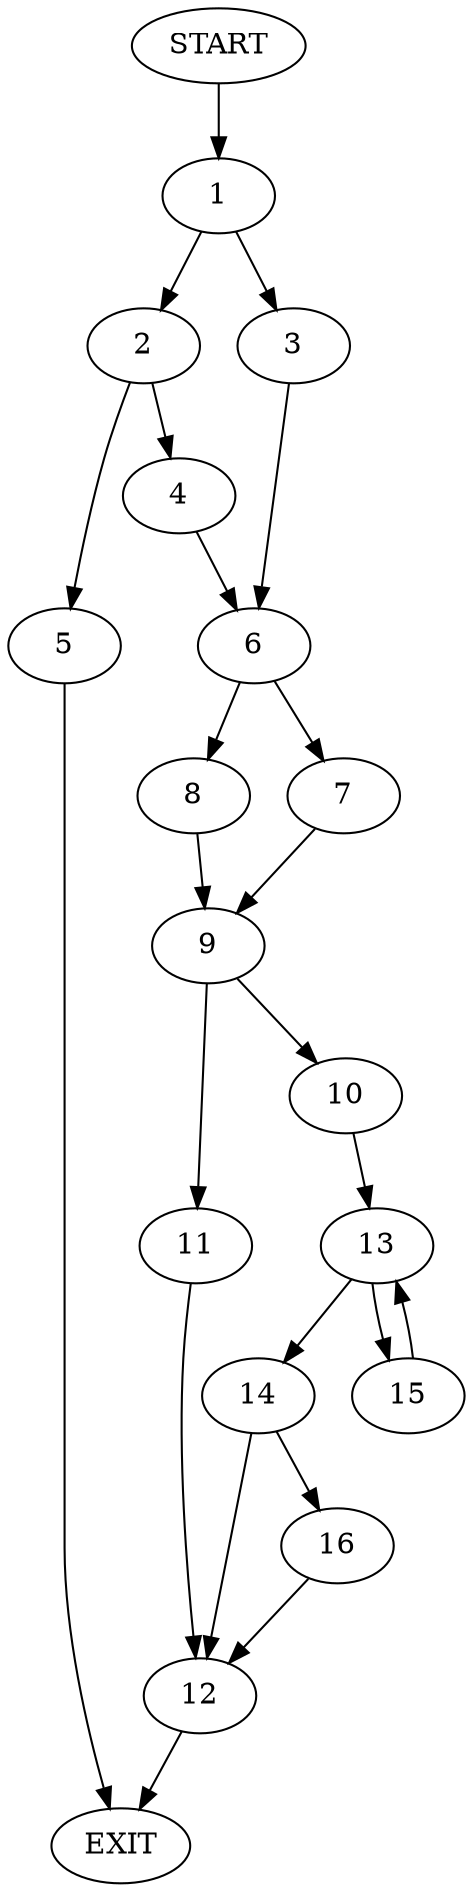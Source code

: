digraph {
0 [label="START"]
17 [label="EXIT"]
0 -> 1
1 -> 2
1 -> 3
2 -> 4
2 -> 5
3 -> 6
6 -> 7
6 -> 8
5 -> 17
4 -> 6
7 -> 9
8 -> 9
9 -> 10
9 -> 11
11 -> 12
10 -> 13
12 -> 17
13 -> 14
13 -> 15
15 -> 13
14 -> 16
14 -> 12
16 -> 12
}
